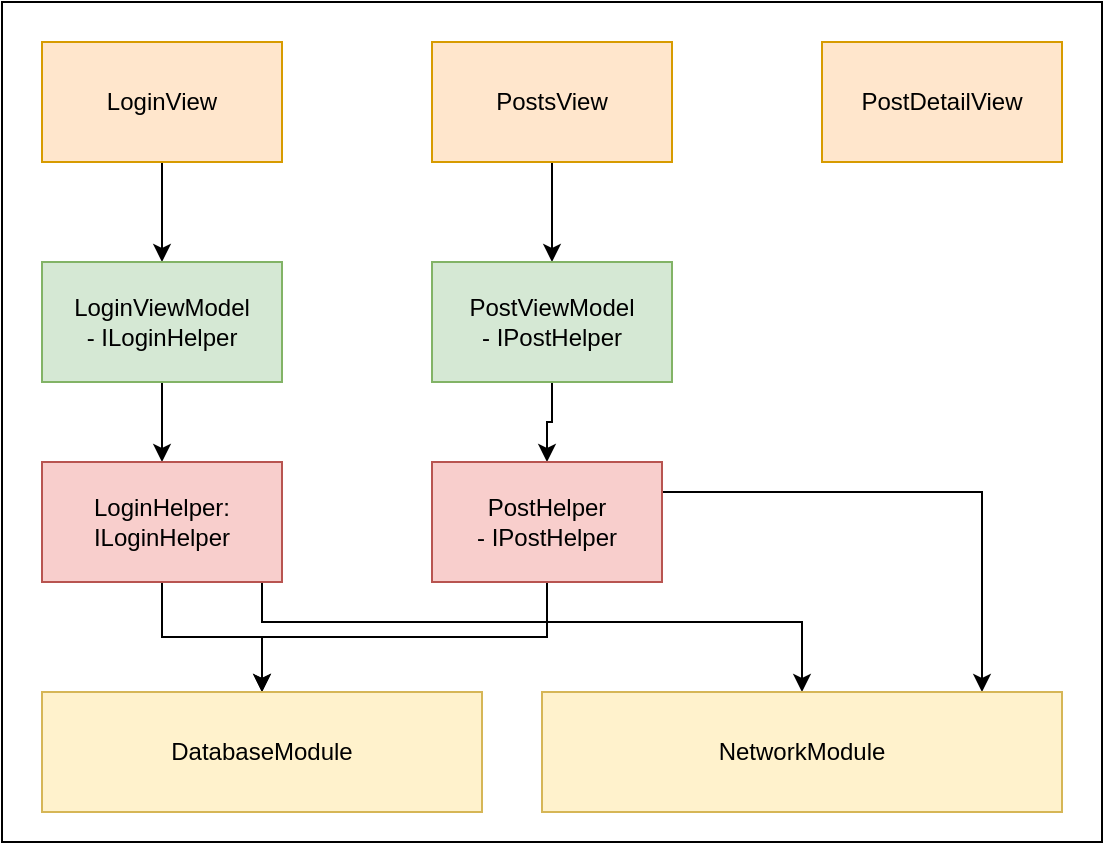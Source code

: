 <mxfile version="24.7.7">
  <diagram name="Page-1" id="YNsgHeiKAVROoNYo_3yS">
    <mxGraphModel dx="954" dy="497" grid="1" gridSize="10" guides="1" tooltips="1" connect="1" arrows="1" fold="1" page="1" pageScale="1" pageWidth="827" pageHeight="1169" math="0" shadow="0">
      <root>
        <mxCell id="0" />
        <mxCell id="1" parent="0" />
        <mxCell id="59MlRtgGnUZM1Rp_ktxN-7" value="" style="rounded=0;whiteSpace=wrap;html=1;" vertex="1" parent="1">
          <mxGeometry x="80" y="240" width="550" height="420" as="geometry" />
        </mxCell>
        <mxCell id="59MlRtgGnUZM1Rp_ktxN-8" style="edgeStyle=orthogonalEdgeStyle;rounded=0;orthogonalLoop=1;jettySize=auto;html=1;exitX=0.5;exitY=1;exitDx=0;exitDy=0;" edge="1" parent="1" source="59MlRtgGnUZM1Rp_ktxN-2" target="59MlRtgGnUZM1Rp_ktxN-5">
          <mxGeometry relative="1" as="geometry" />
        </mxCell>
        <mxCell id="59MlRtgGnUZM1Rp_ktxN-2" value="LoginView" style="rounded=0;whiteSpace=wrap;html=1;fillColor=#ffe6cc;strokeColor=#d79b00;" vertex="1" parent="1">
          <mxGeometry x="100" y="260" width="120" height="60" as="geometry" />
        </mxCell>
        <mxCell id="59MlRtgGnUZM1Rp_ktxN-9" style="edgeStyle=orthogonalEdgeStyle;rounded=0;orthogonalLoop=1;jettySize=auto;html=1;entryX=0.5;entryY=0;entryDx=0;entryDy=0;" edge="1" parent="1" source="59MlRtgGnUZM1Rp_ktxN-3" target="59MlRtgGnUZM1Rp_ktxN-6">
          <mxGeometry relative="1" as="geometry" />
        </mxCell>
        <mxCell id="59MlRtgGnUZM1Rp_ktxN-3" value="PostsView" style="rounded=0;whiteSpace=wrap;html=1;fillColor=#ffe6cc;strokeColor=#d79b00;" vertex="1" parent="1">
          <mxGeometry x="295" y="260" width="120" height="60" as="geometry" />
        </mxCell>
        <mxCell id="59MlRtgGnUZM1Rp_ktxN-4" value="PostDetailView" style="rounded=0;whiteSpace=wrap;html=1;fillColor=#ffe6cc;strokeColor=#d79b00;" vertex="1" parent="1">
          <mxGeometry x="490" y="260" width="120" height="60" as="geometry" />
        </mxCell>
        <mxCell id="59MlRtgGnUZM1Rp_ktxN-11" style="edgeStyle=orthogonalEdgeStyle;rounded=0;orthogonalLoop=1;jettySize=auto;html=1;" edge="1" parent="1" source="59MlRtgGnUZM1Rp_ktxN-5" target="59MlRtgGnUZM1Rp_ktxN-10">
          <mxGeometry relative="1" as="geometry" />
        </mxCell>
        <mxCell id="59MlRtgGnUZM1Rp_ktxN-5" value="LoginViewModel&lt;div&gt;- ILoginHelper&lt;/div&gt;" style="rounded=0;whiteSpace=wrap;html=1;fillColor=#d5e8d4;strokeColor=#82b366;" vertex="1" parent="1">
          <mxGeometry x="100" y="370" width="120" height="60" as="geometry" />
        </mxCell>
        <mxCell id="59MlRtgGnUZM1Rp_ktxN-13" style="edgeStyle=orthogonalEdgeStyle;rounded=0;orthogonalLoop=1;jettySize=auto;html=1;exitX=0.5;exitY=1;exitDx=0;exitDy=0;entryX=0.5;entryY=0;entryDx=0;entryDy=0;" edge="1" parent="1" source="59MlRtgGnUZM1Rp_ktxN-6" target="59MlRtgGnUZM1Rp_ktxN-12">
          <mxGeometry relative="1" as="geometry" />
        </mxCell>
        <mxCell id="59MlRtgGnUZM1Rp_ktxN-6" value="PostViewModel&lt;div&gt;- IPostHelper&lt;/div&gt;" style="rounded=0;whiteSpace=wrap;html=1;fillColor=#d5e8d4;strokeColor=#82b366;" vertex="1" parent="1">
          <mxGeometry x="295" y="370" width="120" height="60" as="geometry" />
        </mxCell>
        <mxCell id="59MlRtgGnUZM1Rp_ktxN-16" style="edgeStyle=orthogonalEdgeStyle;rounded=0;orthogonalLoop=1;jettySize=auto;html=1;exitX=0.5;exitY=1;exitDx=0;exitDy=0;" edge="1" parent="1" source="59MlRtgGnUZM1Rp_ktxN-10" target="59MlRtgGnUZM1Rp_ktxN-14">
          <mxGeometry relative="1" as="geometry" />
        </mxCell>
        <mxCell id="59MlRtgGnUZM1Rp_ktxN-18" style="edgeStyle=orthogonalEdgeStyle;rounded=0;orthogonalLoop=1;jettySize=auto;html=1;" edge="1" parent="1" source="59MlRtgGnUZM1Rp_ktxN-10" target="59MlRtgGnUZM1Rp_ktxN-15">
          <mxGeometry relative="1" as="geometry">
            <Array as="points">
              <mxPoint x="210" y="550" />
              <mxPoint x="480" y="550" />
            </Array>
          </mxGeometry>
        </mxCell>
        <mxCell id="59MlRtgGnUZM1Rp_ktxN-10" value="LoginHelper: ILoginHelper" style="rounded=0;whiteSpace=wrap;html=1;fillColor=#f8cecc;strokeColor=#b85450;" vertex="1" parent="1">
          <mxGeometry x="100" y="470" width="120" height="60" as="geometry" />
        </mxCell>
        <mxCell id="59MlRtgGnUZM1Rp_ktxN-17" style="edgeStyle=orthogonalEdgeStyle;rounded=0;orthogonalLoop=1;jettySize=auto;html=1;" edge="1" parent="1" source="59MlRtgGnUZM1Rp_ktxN-12" target="59MlRtgGnUZM1Rp_ktxN-14">
          <mxGeometry relative="1" as="geometry" />
        </mxCell>
        <mxCell id="59MlRtgGnUZM1Rp_ktxN-19" style="edgeStyle=orthogonalEdgeStyle;rounded=0;orthogonalLoop=1;jettySize=auto;html=1;exitX=1;exitY=0.25;exitDx=0;exitDy=0;" edge="1" parent="1" source="59MlRtgGnUZM1Rp_ktxN-12" target="59MlRtgGnUZM1Rp_ktxN-15">
          <mxGeometry relative="1" as="geometry">
            <Array as="points">
              <mxPoint x="570" y="485" />
            </Array>
          </mxGeometry>
        </mxCell>
        <mxCell id="59MlRtgGnUZM1Rp_ktxN-12" value="PostHelper&lt;div&gt;- IPostHelper&lt;/div&gt;" style="rounded=0;whiteSpace=wrap;html=1;fillColor=#f8cecc;strokeColor=#b85450;" vertex="1" parent="1">
          <mxGeometry x="295" y="470" width="115" height="60" as="geometry" />
        </mxCell>
        <mxCell id="59MlRtgGnUZM1Rp_ktxN-14" value="DatabaseModule" style="rounded=0;whiteSpace=wrap;html=1;fillColor=#fff2cc;strokeColor=#d6b656;" vertex="1" parent="1">
          <mxGeometry x="100" y="585" width="220" height="60" as="geometry" />
        </mxCell>
        <mxCell id="59MlRtgGnUZM1Rp_ktxN-15" value="NetworkModule" style="rounded=0;whiteSpace=wrap;html=1;fillColor=#fff2cc;strokeColor=#d6b656;" vertex="1" parent="1">
          <mxGeometry x="350" y="585" width="260" height="60" as="geometry" />
        </mxCell>
      </root>
    </mxGraphModel>
  </diagram>
</mxfile>
